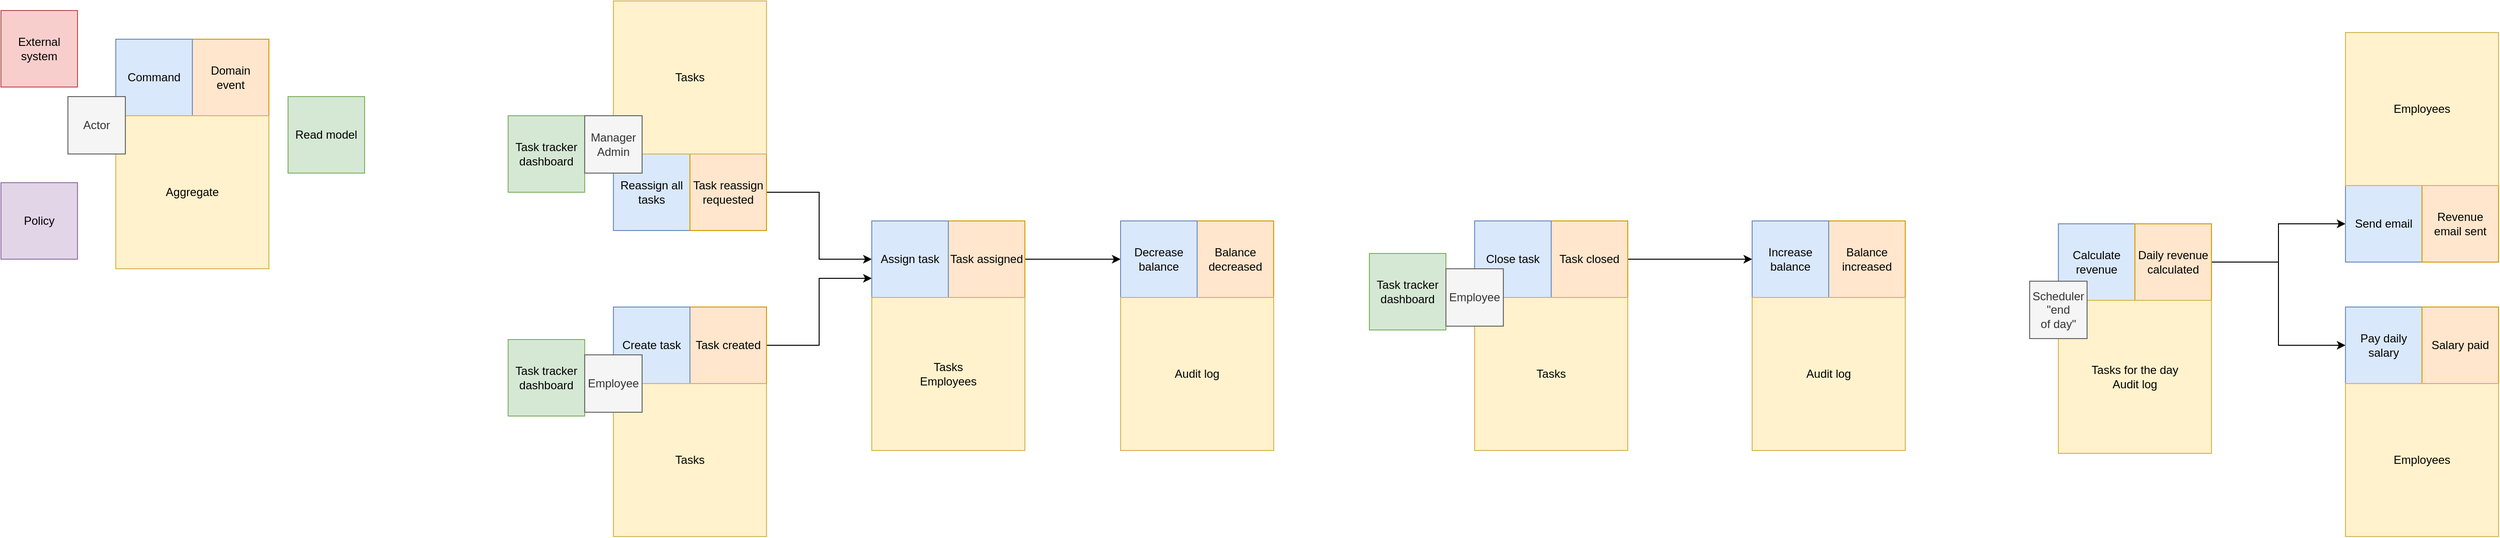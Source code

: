 <mxfile version="17.5.0" type="device" pages="3"><diagram id="i0s1ZeMMAtysg4bC9IOI" name="Event storming"><mxGraphModel dx="1418" dy="806" grid="1" gridSize="10" guides="1" tooltips="1" connect="1" arrows="1" fold="1" page="1" pageScale="1" pageWidth="1169" pageHeight="827" math="0" shadow="0"><root><mxCell id="0"/><mxCell id="1" parent="0"/><mxCell id="eoqZJeD8LEz-Ypblmy1L-1" value="Domain&lt;br&gt;event" style="whiteSpace=wrap;html=1;aspect=fixed;fillColor=#ffe6cc;strokeColor=#d79b00;" parent="1" vertex="1"><mxGeometry x="220" y="60" width="80" height="80" as="geometry"/></mxCell><mxCell id="eoqZJeD8LEz-Ypblmy1L-2" value="Command" style="whiteSpace=wrap;html=1;aspect=fixed;fillColor=#dae8fc;strokeColor=#6c8ebf;" parent="1" vertex="1"><mxGeometry x="140" y="60" width="80" height="80" as="geometry"/></mxCell><mxCell id="eoqZJeD8LEz-Ypblmy1L-4" value="Aggregate" style="whiteSpace=wrap;html=1;aspect=fixed;fillColor=#fff2cc;strokeColor=#d6b656;" parent="1" vertex="1"><mxGeometry x="140" y="140" width="160" height="160" as="geometry"/></mxCell><mxCell id="eoqZJeD8LEz-Ypblmy1L-3" value="Actor" style="whiteSpace=wrap;html=1;aspect=fixed;fillColor=#f5f5f5;strokeColor=#666666;fontColor=#333333;" parent="1" vertex="1"><mxGeometry x="90" y="120" width="60" height="60" as="geometry"/></mxCell><mxCell id="eoqZJeD8LEz-Ypblmy1L-5" value="Policy" style="whiteSpace=wrap;html=1;aspect=fixed;fillColor=#e1d5e7;strokeColor=#9673a6;" parent="1" vertex="1"><mxGeometry x="20" y="210" width="80" height="80" as="geometry"/></mxCell><mxCell id="eoqZJeD8LEz-Ypblmy1L-6" value="Read model" style="whiteSpace=wrap;html=1;aspect=fixed;fillColor=#d5e8d4;strokeColor=#82b366;" parent="1" vertex="1"><mxGeometry x="320" y="120" width="80" height="80" as="geometry"/></mxCell><mxCell id="eoqZJeD8LEz-Ypblmy1L-7" value="External&lt;br&gt;system" style="whiteSpace=wrap;html=1;aspect=fixed;fillColor=#f8cecc;strokeColor=#b85450;" parent="1" vertex="1"><mxGeometry x="20" y="30" width="80" height="80" as="geometry"/></mxCell><mxCell id="eoqZJeD8LEz-Ypblmy1L-8" value="Task tracker&lt;br&gt;dashboard" style="whiteSpace=wrap;html=1;aspect=fixed;fillColor=#d5e8d4;strokeColor=#82b366;" parent="1" vertex="1"><mxGeometry x="550" y="140" width="80" height="80" as="geometry"/></mxCell><mxCell id="eoqZJeD8LEz-Ypblmy1L-25" style="edgeStyle=orthogonalEdgeStyle;rounded=0;orthogonalLoop=1;jettySize=auto;html=1;entryX=0;entryY=0.75;entryDx=0;entryDy=0;" parent="1" source="eoqZJeD8LEz-Ypblmy1L-9" target="eoqZJeD8LEz-Ypblmy1L-13" edge="1"><mxGeometry relative="1" as="geometry"/></mxCell><mxCell id="eoqZJeD8LEz-Ypblmy1L-9" value="Task created" style="whiteSpace=wrap;html=1;aspect=fixed;fillColor=#ffe6cc;strokeColor=#d79b00;" parent="1" vertex="1"><mxGeometry x="740" y="340" width="80" height="80" as="geometry"/></mxCell><mxCell id="9ZqCjHaESG8hGwkp_oLR-4" style="edgeStyle=orthogonalEdgeStyle;rounded=0;orthogonalLoop=1;jettySize=auto;html=1;entryX=0;entryY=0.5;entryDx=0;entryDy=0;" parent="1" source="eoqZJeD8LEz-Ypblmy1L-10" target="9ZqCjHaESG8hGwkp_oLR-2" edge="1"><mxGeometry relative="1" as="geometry"/></mxCell><mxCell id="eoqZJeD8LEz-Ypblmy1L-10" value="Task assigned" style="whiteSpace=wrap;html=1;aspect=fixed;fillColor=#ffe6cc;strokeColor=#d79b00;" parent="1" vertex="1"><mxGeometry x="1010" y="250" width="80" height="80" as="geometry"/></mxCell><mxCell id="eoqZJeD8LEz-Ypblmy1L-11" value="Reassign all&lt;br&gt;tasks" style="whiteSpace=wrap;html=1;aspect=fixed;fillColor=#dae8fc;strokeColor=#6c8ebf;" parent="1" vertex="1"><mxGeometry x="660" y="180" width="80" height="80" as="geometry"/></mxCell><mxCell id="eoqZJeD8LEz-Ypblmy1L-23" style="edgeStyle=orthogonalEdgeStyle;rounded=0;orthogonalLoop=1;jettySize=auto;html=1;" parent="1" source="eoqZJeD8LEz-Ypblmy1L-12" target="eoqZJeD8LEz-Ypblmy1L-13" edge="1"><mxGeometry relative="1" as="geometry"/></mxCell><mxCell id="eoqZJeD8LEz-Ypblmy1L-12" value="Task reassign&lt;br&gt;requested" style="whiteSpace=wrap;html=1;aspect=fixed;fillColor=#ffe6cc;strokeColor=#d79b00;" parent="1" vertex="1"><mxGeometry x="740" y="180" width="80" height="80" as="geometry"/></mxCell><mxCell id="eoqZJeD8LEz-Ypblmy1L-13" value="Assign task" style="whiteSpace=wrap;html=1;aspect=fixed;fillColor=#dae8fc;strokeColor=#6c8ebf;" parent="1" vertex="1"><mxGeometry x="930" y="250" width="80" height="80" as="geometry"/></mxCell><mxCell id="eoqZJeD8LEz-Ypblmy1L-14" value="Create task" style="whiteSpace=wrap;html=1;aspect=fixed;fillColor=#dae8fc;strokeColor=#6c8ebf;" parent="1" vertex="1"><mxGeometry x="660" y="340" width="80" height="80" as="geometry"/></mxCell><mxCell id="eoqZJeD8LEz-Ypblmy1L-17" value="Tasks" style="whiteSpace=wrap;html=1;aspect=fixed;fillColor=#fff2cc;strokeColor=#d6b656;" parent="1" vertex="1"><mxGeometry x="660" y="420" width="160" height="160" as="geometry"/></mxCell><mxCell id="eoqZJeD8LEz-Ypblmy1L-19" value="Tasks&lt;br&gt;Employees" style="whiteSpace=wrap;html=1;aspect=fixed;fillColor=#fff2cc;strokeColor=#d6b656;" parent="1" vertex="1"><mxGeometry x="930" y="330" width="160" height="160" as="geometry"/></mxCell><mxCell id="eoqZJeD8LEz-Ypblmy1L-20" value="Task tracker&lt;br&gt;dashboard" style="whiteSpace=wrap;html=1;aspect=fixed;fillColor=#d5e8d4;strokeColor=#82b366;" parent="1" vertex="1"><mxGeometry x="550" y="374" width="80" height="80" as="geometry"/></mxCell><mxCell id="eoqZJeD8LEz-Ypblmy1L-21" value="Tasks" style="whiteSpace=wrap;html=1;aspect=fixed;fillColor=#fff2cc;strokeColor=#d6b656;" parent="1" vertex="1"><mxGeometry x="660" y="20" width="160" height="160" as="geometry"/></mxCell><mxCell id="eoqZJeD8LEz-Ypblmy1L-29" value="Calculate revenue" style="whiteSpace=wrap;html=1;aspect=fixed;fillColor=#dae8fc;strokeColor=#6c8ebf;" parent="1" vertex="1"><mxGeometry x="2170" y="253" width="80" height="80" as="geometry"/></mxCell><mxCell id="eoqZJeD8LEz-Ypblmy1L-39" style="edgeStyle=orthogonalEdgeStyle;rounded=0;orthogonalLoop=1;jettySize=auto;html=1;entryX=0;entryY=0.5;entryDx=0;entryDy=0;" parent="1" source="eoqZJeD8LEz-Ypblmy1L-31" target="eoqZJeD8LEz-Ypblmy1L-32" edge="1"><mxGeometry relative="1" as="geometry"/></mxCell><mxCell id="eoqZJeD8LEz-Ypblmy1L-40" style="edgeStyle=orthogonalEdgeStyle;rounded=0;orthogonalLoop=1;jettySize=auto;html=1;entryX=0;entryY=0.5;entryDx=0;entryDy=0;" parent="1" source="eoqZJeD8LEz-Ypblmy1L-31" target="eoqZJeD8LEz-Ypblmy1L-36" edge="1"><mxGeometry relative="1" as="geometry"/></mxCell><mxCell id="eoqZJeD8LEz-Ypblmy1L-31" value="Daily revenue calculated" style="whiteSpace=wrap;html=1;aspect=fixed;fillColor=#ffe6cc;strokeColor=#d79b00;" parent="1" vertex="1"><mxGeometry x="2250" y="253" width="80" height="80" as="geometry"/></mxCell><mxCell id="eoqZJeD8LEz-Ypblmy1L-32" value="Send email" style="whiteSpace=wrap;html=1;aspect=fixed;fillColor=#dae8fc;strokeColor=#6c8ebf;" parent="1" vertex="1"><mxGeometry x="2470" y="213" width="80" height="80" as="geometry"/></mxCell><mxCell id="eoqZJeD8LEz-Ypblmy1L-33" value="Revenue email sent" style="whiteSpace=wrap;html=1;aspect=fixed;fillColor=#ffe6cc;strokeColor=#d79b00;" parent="1" vertex="1"><mxGeometry x="2550" y="213" width="80" height="80" as="geometry"/></mxCell><mxCell id="eoqZJeD8LEz-Ypblmy1L-34" value="Tasks for the day&lt;br&gt;Audit log" style="whiteSpace=wrap;html=1;aspect=fixed;fillColor=#fff2cc;strokeColor=#d6b656;" parent="1" vertex="1"><mxGeometry x="2170" y="333" width="160" height="160" as="geometry"/></mxCell><mxCell id="eoqZJeD8LEz-Ypblmy1L-35" value="Employees" style="whiteSpace=wrap;html=1;aspect=fixed;fillColor=#fff2cc;strokeColor=#d6b656;" parent="1" vertex="1"><mxGeometry x="2470" y="53" width="160" height="160" as="geometry"/></mxCell><mxCell id="eoqZJeD8LEz-Ypblmy1L-36" value="Pay daily salary" style="whiteSpace=wrap;html=1;aspect=fixed;fillColor=#dae8fc;strokeColor=#6c8ebf;" parent="1" vertex="1"><mxGeometry x="2470" y="340" width="80" height="80" as="geometry"/></mxCell><mxCell id="eoqZJeD8LEz-Ypblmy1L-37" value="Salary paid" style="whiteSpace=wrap;html=1;aspect=fixed;fillColor=#ffe6cc;strokeColor=#d79b00;" parent="1" vertex="1"><mxGeometry x="2550" y="340" width="80" height="80" as="geometry"/></mxCell><mxCell id="eoqZJeD8LEz-Ypblmy1L-38" value="Employees" style="whiteSpace=wrap;html=1;aspect=fixed;fillColor=#fff2cc;strokeColor=#d6b656;" parent="1" vertex="1"><mxGeometry x="2470" y="420" width="160" height="160" as="geometry"/></mxCell><mxCell id="eoqZJeD8LEz-Ypblmy1L-15" value="Manager&lt;br&gt;Admin" style="whiteSpace=wrap;html=1;aspect=fixed;fillColor=#f5f5f5;fontColor=#333333;strokeColor=#666666;" parent="1" vertex="1"><mxGeometry x="630" y="140" width="60" height="60" as="geometry"/></mxCell><mxCell id="eoqZJeD8LEz-Ypblmy1L-16" value="Employee" style="whiteSpace=wrap;html=1;aspect=fixed;fillColor=#f5f5f5;strokeColor=#666666;fontColor=#333333;" parent="1" vertex="1"><mxGeometry x="630" y="390" width="60" height="60" as="geometry"/></mxCell><mxCell id="eoqZJeD8LEz-Ypblmy1L-30" value="Scheduler&lt;br&gt;&quot;end&lt;br&gt;of day&quot;" style="whiteSpace=wrap;html=1;aspect=fixed;fillColor=#f5f5f5;strokeColor=#666666;fontColor=#333333;" parent="1" vertex="1"><mxGeometry x="2140" y="313" width="60" height="60" as="geometry"/></mxCell><mxCell id="9ZqCjHaESG8hGwkp_oLR-1" value="Balance decreased" style="whiteSpace=wrap;html=1;aspect=fixed;fillColor=#ffe6cc;strokeColor=#d79b00;" parent="1" vertex="1"><mxGeometry x="1270" y="250" width="80" height="80" as="geometry"/></mxCell><mxCell id="9ZqCjHaESG8hGwkp_oLR-2" value="Decrease balance" style="whiteSpace=wrap;html=1;aspect=fixed;fillColor=#dae8fc;strokeColor=#6c8ebf;" parent="1" vertex="1"><mxGeometry x="1190" y="250" width="80" height="80" as="geometry"/></mxCell><mxCell id="9ZqCjHaESG8hGwkp_oLR-3" value="Audit log" style="whiteSpace=wrap;html=1;aspect=fixed;fillColor=#fff2cc;strokeColor=#d6b656;" parent="1" vertex="1"><mxGeometry x="1190" y="330" width="160" height="160" as="geometry"/></mxCell><mxCell id="9ZqCjHaESG8hGwkp_oLR-13" style="edgeStyle=orthogonalEdgeStyle;rounded=0;orthogonalLoop=1;jettySize=auto;html=1;entryX=0;entryY=0.5;entryDx=0;entryDy=0;" parent="1" source="9ZqCjHaESG8hGwkp_oLR-5" target="9ZqCjHaESG8hGwkp_oLR-11" edge="1"><mxGeometry relative="1" as="geometry"/></mxCell><mxCell id="9ZqCjHaESG8hGwkp_oLR-5" value="Task closed" style="whiteSpace=wrap;html=1;aspect=fixed;fillColor=#ffe6cc;strokeColor=#d79b00;" parent="1" vertex="1"><mxGeometry x="1640" y="250" width="80" height="80" as="geometry"/></mxCell><mxCell id="9ZqCjHaESG8hGwkp_oLR-6" value="Close task" style="whiteSpace=wrap;html=1;aspect=fixed;fillColor=#dae8fc;strokeColor=#6c8ebf;" parent="1" vertex="1"><mxGeometry x="1560" y="250" width="80" height="80" as="geometry"/></mxCell><mxCell id="9ZqCjHaESG8hGwkp_oLR-7" value="Tasks" style="whiteSpace=wrap;html=1;aspect=fixed;fillColor=#fff2cc;strokeColor=#d6b656;" parent="1" vertex="1"><mxGeometry x="1560" y="330" width="160" height="160" as="geometry"/></mxCell><mxCell id="9ZqCjHaESG8hGwkp_oLR-8" value="Task tracker&lt;br&gt;dashboard" style="whiteSpace=wrap;html=1;aspect=fixed;fillColor=#d5e8d4;strokeColor=#82b366;" parent="1" vertex="1"><mxGeometry x="1450" y="284" width="80" height="80" as="geometry"/></mxCell><mxCell id="9ZqCjHaESG8hGwkp_oLR-9" value="Employee" style="whiteSpace=wrap;html=1;aspect=fixed;fillColor=#f5f5f5;strokeColor=#666666;fontColor=#333333;" parent="1" vertex="1"><mxGeometry x="1530" y="300" width="60" height="60" as="geometry"/></mxCell><mxCell id="9ZqCjHaESG8hGwkp_oLR-10" value="Balance increased" style="whiteSpace=wrap;html=1;aspect=fixed;fillColor=#ffe6cc;strokeColor=#d79b00;" parent="1" vertex="1"><mxGeometry x="1930" y="250" width="80" height="80" as="geometry"/></mxCell><mxCell id="9ZqCjHaESG8hGwkp_oLR-11" value="Increase balance" style="whiteSpace=wrap;html=1;aspect=fixed;fillColor=#dae8fc;strokeColor=#6c8ebf;" parent="1" vertex="1"><mxGeometry x="1850" y="250" width="80" height="80" as="geometry"/></mxCell><mxCell id="9ZqCjHaESG8hGwkp_oLR-12" value="Audit log" style="whiteSpace=wrap;html=1;aspect=fixed;fillColor=#fff2cc;strokeColor=#d6b656;" parent="1" vertex="1"><mxGeometry x="1850" y="330" width="160" height="160" as="geometry"/></mxCell></root></mxGraphModel></diagram><diagram id="LavdqFf-h9MBwh66i4RD" name="Data model"><mxGraphModel dx="1418" dy="806" grid="1" gridSize="10" guides="1" tooltips="1" connect="1" arrows="1" fold="1" page="1" pageScale="1" pageWidth="1169" pageHeight="827" math="0" shadow="0"><root><mxCell id="0"/><mxCell id="1" parent="0"/><mxCell id="nfPbN-RQiGOAMZb3zWGa-15" value="Authentication and Authorization domain" style="swimlane;" parent="1" vertex="1"><mxGeometry x="40" y="40" width="590" height="130" as="geometry"/></mxCell><mxCell id="nfPbN-RQiGOAMZb3zWGa-7" value="Account" style="rounded=1;whiteSpace=wrap;html=1;" parent="nfPbN-RQiGOAMZb3zWGa-15" vertex="1"><mxGeometry x="230" y="50" width="120" height="60" as="geometry"/></mxCell><mxCell id="nfPbN-RQiGOAMZb3zWGa-8" value="Auth" style="whiteSpace=wrap;html=1;rounded=1;" parent="nfPbN-RQiGOAMZb3zWGa-15" vertex="1"><mxGeometry x="30" y="50" width="120" height="60" as="geometry"/></mxCell><mxCell id="nfPbN-RQiGOAMZb3zWGa-5" value="" style="edgeStyle=orthogonalEdgeStyle;rounded=0;orthogonalLoop=1;jettySize=auto;html=1;" parent="nfPbN-RQiGOAMZb3zWGa-15" source="nfPbN-RQiGOAMZb3zWGa-7" target="nfPbN-RQiGOAMZb3zWGa-8" edge="1"><mxGeometry relative="1" as="geometry"/></mxCell><mxCell id="nfPbN-RQiGOAMZb3zWGa-9" value="Role" style="whiteSpace=wrap;html=1;rounded=1;" parent="nfPbN-RQiGOAMZb3zWGa-15" vertex="1"><mxGeometry x="430" y="50" width="120" height="60" as="geometry"/></mxCell><mxCell id="nfPbN-RQiGOAMZb3zWGa-6" value="" style="edgeStyle=orthogonalEdgeStyle;rounded=0;orthogonalLoop=1;jettySize=auto;html=1;" parent="nfPbN-RQiGOAMZb3zWGa-15" source="nfPbN-RQiGOAMZb3zWGa-7" target="nfPbN-RQiGOAMZb3zWGa-9" edge="1"><mxGeometry relative="1" as="geometry"/></mxCell><mxCell id="nfPbN-RQiGOAMZb3zWGa-16" value="Accounting domain" style="swimlane;" parent="1" vertex="1"><mxGeometry x="40" y="390" width="590" height="260" as="geometry"/></mxCell><mxCell id="H0qfF9vFB_jcE_0VoGy4-1" value="Audit log" style="whiteSpace=wrap;html=1;rounded=1;" parent="nfPbN-RQiGOAMZb3zWGa-16" vertex="1"><mxGeometry x="30" y="160" width="120" height="60" as="geometry"/></mxCell><mxCell id="nfPbN-RQiGOAMZb3zWGa-32" value="" style="edgeStyle=orthogonalEdgeStyle;rounded=0;orthogonalLoop=1;jettySize=auto;html=1;startArrow=none;startFill=0;endArrow=classic;endFill=1;" parent="nfPbN-RQiGOAMZb3zWGa-16" source="nfPbN-RQiGOAMZb3zWGa-11" target="nfPbN-RQiGOAMZb3zWGa-31" edge="1"><mxGeometry relative="1" as="geometry"/></mxCell><mxCell id="nfPbN-RQiGOAMZb3zWGa-34" style="edgeStyle=orthogonalEdgeStyle;rounded=0;orthogonalLoop=1;jettySize=auto;html=1;entryX=0.5;entryY=0;entryDx=0;entryDy=0;startArrow=none;startFill=0;endArrow=classic;endFill=1;" parent="nfPbN-RQiGOAMZb3zWGa-16" source="nfPbN-RQiGOAMZb3zWGa-11" target="H0qfF9vFB_jcE_0VoGy4-1" edge="1"><mxGeometry relative="1" as="geometry"/></mxCell><mxCell id="nfPbN-RQiGOAMZb3zWGa-11" value="Account" style="rounded=1;whiteSpace=wrap;html=1;" parent="nfPbN-RQiGOAMZb3zWGa-16" vertex="1"><mxGeometry x="30" y="50" width="120" height="60" as="geometry"/></mxCell><mxCell id="nfPbN-RQiGOAMZb3zWGa-31" value="Tasks" style="whiteSpace=wrap;html=1;rounded=1;" parent="nfPbN-RQiGOAMZb3zWGa-16" vertex="1"><mxGeometry x="230" y="50" width="120" height="60" as="geometry"/></mxCell><mxCell id="nfPbN-RQiGOAMZb3zWGa-39" value="Cost" style="whiteSpace=wrap;html=1;rounded=1;" parent="nfPbN-RQiGOAMZb3zWGa-16" vertex="1"><mxGeometry x="230" y="160" width="120" height="60" as="geometry"/></mxCell><mxCell id="nfPbN-RQiGOAMZb3zWGa-40" value="" style="edgeStyle=orthogonalEdgeStyle;rounded=0;orthogonalLoop=1;jettySize=auto;html=1;startArrow=none;startFill=0;endArrow=classic;endFill=1;" parent="nfPbN-RQiGOAMZb3zWGa-16" source="nfPbN-RQiGOAMZb3zWGa-31" target="nfPbN-RQiGOAMZb3zWGa-39" edge="1"><mxGeometry relative="1" as="geometry"/></mxCell><mxCell id="nfPbN-RQiGOAMZb3zWGa-22" value="Task tracker domain" style="swimlane;" parent="1" vertex="1"><mxGeometry x="40" y="220" width="590" height="130" as="geometry"/></mxCell><mxCell id="V8b8DMd93W_H1kp2jNKx-1" value="Account" style="rounded=1;whiteSpace=wrap;html=1;" parent="nfPbN-RQiGOAMZb3zWGa-22" vertex="1"><mxGeometry x="30" y="50" width="120" height="60" as="geometry"/></mxCell><mxCell id="HZWrvxXGHugSejxNR1-y-1" value="Tasks" style="whiteSpace=wrap;html=1;rounded=1;" parent="nfPbN-RQiGOAMZb3zWGa-22" vertex="1"><mxGeometry x="230" y="50" width="120" height="60" as="geometry"/></mxCell><mxCell id="nfPbN-RQiGOAMZb3zWGa-10" style="edgeStyle=orthogonalEdgeStyle;rounded=0;orthogonalLoop=1;jettySize=auto;html=1;entryX=0;entryY=0.5;entryDx=0;entryDy=0;" parent="nfPbN-RQiGOAMZb3zWGa-22" source="V8b8DMd93W_H1kp2jNKx-1" target="HZWrvxXGHugSejxNR1-y-1" edge="1"><mxGeometry relative="1" as="geometry"/></mxCell><mxCell id="nfPbN-RQiGOAMZb3zWGa-3" value="Status" style="whiteSpace=wrap;html=1;rounded=1;" parent="nfPbN-RQiGOAMZb3zWGa-22" vertex="1"><mxGeometry x="430" y="50" width="120" height="60" as="geometry"/></mxCell><mxCell id="nfPbN-RQiGOAMZb3zWGa-4" value="" style="edgeStyle=orthogonalEdgeStyle;rounded=0;orthogonalLoop=1;jettySize=auto;html=1;" parent="nfPbN-RQiGOAMZb3zWGa-22" source="HZWrvxXGHugSejxNR1-y-1" target="nfPbN-RQiGOAMZb3zWGa-3" edge="1"><mxGeometry relative="1" as="geometry"/></mxCell><mxCell id="nfPbN-RQiGOAMZb3zWGa-28" style="edgeStyle=orthogonalEdgeStyle;rounded=0;orthogonalLoop=1;jettySize=auto;html=1;entryX=0.5;entryY=1;entryDx=0;entryDy=0;dashed=1;startArrow=block;startFill=0;endArrow=block;endFill=0;" parent="1" source="V8b8DMd93W_H1kp2jNKx-1" target="nfPbN-RQiGOAMZb3zWGa-7" edge="1"><mxGeometry relative="1" as="geometry"><Array as="points"><mxPoint x="130" y="200"/><mxPoint x="330" y="200"/></Array></mxGeometry></mxCell><mxCell id="nfPbN-RQiGOAMZb3zWGa-30" style="edgeStyle=orthogonalEdgeStyle;rounded=0;orthogonalLoop=1;jettySize=auto;html=1;entryX=0.5;entryY=0;entryDx=0;entryDy=0;dashed=1;startArrow=block;startFill=0;endArrow=block;endFill=0;" parent="1" source="V8b8DMd93W_H1kp2jNKx-1" target="nfPbN-RQiGOAMZb3zWGa-11" edge="1"><mxGeometry relative="1" as="geometry"/></mxCell><mxCell id="nfPbN-RQiGOAMZb3zWGa-33" style="edgeStyle=orthogonalEdgeStyle;rounded=0;orthogonalLoop=1;jettySize=auto;html=1;entryX=0.5;entryY=1;entryDx=0;entryDy=0;dashed=1;startArrow=block;startFill=0;endArrow=block;endFill=0;" parent="1" source="nfPbN-RQiGOAMZb3zWGa-31" target="HZWrvxXGHugSejxNR1-y-1" edge="1"><mxGeometry relative="1" as="geometry"/></mxCell><mxCell id="nfPbN-RQiGOAMZb3zWGa-35" value="Status" style="whiteSpace=wrap;html=1;rounded=1;" parent="1" vertex="1"><mxGeometry x="470" y="440" width="120" height="60" as="geometry"/></mxCell><mxCell id="nfPbN-RQiGOAMZb3zWGa-36" value="" style="edgeStyle=orthogonalEdgeStyle;rounded=0;orthogonalLoop=1;jettySize=auto;html=1;startArrow=none;startFill=0;endArrow=classic;endFill=1;" parent="1" source="nfPbN-RQiGOAMZb3zWGa-31" target="nfPbN-RQiGOAMZb3zWGa-35" edge="1"><mxGeometry relative="1" as="geometry"/></mxCell><mxCell id="nfPbN-RQiGOAMZb3zWGa-41" style="edgeStyle=orthogonalEdgeStyle;rounded=0;orthogonalLoop=1;jettySize=auto;html=1;entryX=0.5;entryY=0;entryDx=0;entryDy=0;startArrow=block;startFill=0;endArrow=block;endFill=0;dashed=1;" parent="1" source="nfPbN-RQiGOAMZb3zWGa-3" target="nfPbN-RQiGOAMZb3zWGa-35" edge="1"><mxGeometry relative="1" as="geometry"/></mxCell><mxCell id="xhROFDMljT1xjuW9Wzc2-1" value="Analytics domain" style="swimlane;" parent="1" vertex="1"><mxGeometry x="660" y="220" width="210" height="270" as="geometry"/></mxCell><mxCell id="xhROFDMljT1xjuW9Wzc2-2" value="Account" style="rounded=1;whiteSpace=wrap;html=1;" parent="xhROFDMljT1xjuW9Wzc2-1" vertex="1"><mxGeometry x="30" y="50" width="120" height="60" as="geometry"/></mxCell><mxCell id="69dUb1G0lMcvkfq494Tj-1" value="Audit log" style="whiteSpace=wrap;html=1;rounded=1;" vertex="1" parent="1"><mxGeometry x="690" y="410" width="120" height="60" as="geometry"/></mxCell><mxCell id="69dUb1G0lMcvkfq494Tj-2" value="" style="edgeStyle=orthogonalEdgeStyle;rounded=0;orthogonalLoop=1;jettySize=auto;html=1;" edge="1" parent="1" source="xhROFDMljT1xjuW9Wzc2-2" target="69dUb1G0lMcvkfq494Tj-1"><mxGeometry relative="1" as="geometry"/></mxCell><mxCell id="69dUb1G0lMcvkfq494Tj-3" style="edgeStyle=orthogonalEdgeStyle;rounded=0;orthogonalLoop=1;jettySize=auto;html=1;exitX=0.75;exitY=1;exitDx=0;exitDy=0;entryX=0.5;entryY=0;entryDx=0;entryDy=0;startArrow=block;startFill=0;dashed=1;endArrow=block;endFill=0;" edge="1" parent="1" source="nfPbN-RQiGOAMZb3zWGa-7" target="xhROFDMljT1xjuW9Wzc2-2"><mxGeometry relative="1" as="geometry"/></mxCell><mxCell id="69dUb1G0lMcvkfq494Tj-5" style="edgeStyle=orthogonalEdgeStyle;rounded=0;orthogonalLoop=1;jettySize=auto;html=1;exitX=0.75;exitY=1;exitDx=0;exitDy=0;entryX=0.5;entryY=1;entryDx=0;entryDy=0;dashed=1;startArrow=block;startFill=0;endArrow=block;endFill=0;" edge="1" parent="1" source="H0qfF9vFB_jcE_0VoGy4-1" target="69dUb1G0lMcvkfq494Tj-1"><mxGeometry relative="1" as="geometry"/></mxCell></root></mxGraphModel></diagram><diagram id="s2sBPXuR5YQH3I6Evf9K" name="Services"><mxGraphModel dx="1418" dy="806" grid="1" gridSize="10" guides="1" tooltips="1" connect="1" arrows="1" fold="1" page="1" pageScale="1" pageWidth="1169" pageHeight="827" math="0" shadow="0"><root><mxCell id="0"/><mxCell id="1" parent="0"/><mxCell id="zYPG5GEQ-vDjXnihqCXq-8" style="edgeStyle=orthogonalEdgeStyle;rounded=0;orthogonalLoop=1;jettySize=auto;html=1;exitX=0.5;exitY=0;exitDx=0;exitDy=0;entryX=0;entryY=0.5;entryDx=0;entryDy=0;startArrow=none;startFill=0;endArrow=classic;endFill=1;" parent="1" source="1ALZUeZHak-gpyUIQIHJ-3" target="JW497HcySfIgJKPAjR0r-1" edge="1"><mxGeometry relative="1" as="geometry"/></mxCell><mxCell id="zYPG5GEQ-vDjXnihqCXq-9" style="edgeStyle=orthogonalEdgeStyle;rounded=0;orthogonalLoop=1;jettySize=auto;html=1;exitX=1;exitY=0.5;exitDx=0;exitDy=0;entryX=0;entryY=0.5;entryDx=0;entryDy=0;startArrow=none;startFill=0;endArrow=classic;endFill=1;" parent="1" source="1ALZUeZHak-gpyUIQIHJ-3" target="zYPG5GEQ-vDjXnihqCXq-6" edge="1"><mxGeometry relative="1" as="geometry"/></mxCell><mxCell id="GKjxpLEB0NwoKkCe6lxL-4" style="edgeStyle=orthogonalEdgeStyle;rounded=0;orthogonalLoop=1;jettySize=auto;html=1;exitX=0.5;exitY=1;exitDx=0;exitDy=0;entryX=0;entryY=0.5;entryDx=0;entryDy=0;startArrow=none;startFill=0;endArrow=classic;endFill=1;" edge="1" parent="1" source="1ALZUeZHak-gpyUIQIHJ-3" target="GKjxpLEB0NwoKkCe6lxL-1"><mxGeometry relative="1" as="geometry"/></mxCell><mxCell id="1ALZUeZHak-gpyUIQIHJ-3" value="Auth service" style="ellipse;whiteSpace=wrap;html=1;" parent="1" vertex="1"><mxGeometry x="250" y="300" width="120" height="80" as="geometry"/></mxCell><mxCell id="1ALZUeZHak-gpyUIQIHJ-5" style="edgeStyle=orthogonalEdgeStyle;rounded=0;orthogonalLoop=1;jettySize=auto;html=1;entryX=0;entryY=0.5;entryDx=0;entryDy=0;startArrow=none;startFill=0;endArrow=classic;endFill=1;" parent="1" source="1ALZUeZHak-gpyUIQIHJ-4" target="1ALZUeZHak-gpyUIQIHJ-3" edge="1"><mxGeometry relative="1" as="geometry"/></mxCell><mxCell id="1ALZUeZHak-gpyUIQIHJ-4" value="Actor" style="shape=umlActor;verticalLabelPosition=bottom;verticalAlign=top;html=1;outlineConnect=0;" parent="1" vertex="1"><mxGeometry x="120" y="310" width="30" height="60" as="geometry"/></mxCell><mxCell id="JW497HcySfIgJKPAjR0r-1" value="Task tracker service" style="ellipse;whiteSpace=wrap;html=1;" parent="1" vertex="1"><mxGeometry x="715" y="150" width="120" height="80" as="geometry"/></mxCell><mxCell id="ziGfCXgYClCbv4alS7o7-11" style="edgeStyle=orthogonalEdgeStyle;rounded=0;orthogonalLoop=1;jettySize=auto;html=1;exitX=0.5;exitY=1;exitDx=0;exitDy=0;entryX=1;entryY=0.5;entryDx=0;entryDy=0;dashed=1;startArrow=none;startFill=0;endArrow=classic;endFill=1;" parent="1" source="JW497HcySfIgJKPAjR0r-2" target="ziGfCXgYClCbv4alS7o7-3" edge="1"><mxGeometry relative="1" as="geometry"/></mxCell><mxCell id="ziGfCXgYClCbv4alS7o7-12" style="edgeStyle=orthogonalEdgeStyle;rounded=0;orthogonalLoop=1;jettySize=auto;html=1;exitX=0.5;exitY=0;exitDx=0;exitDy=0;entryX=0.5;entryY=1;entryDx=0;entryDy=0;dashed=1;startArrow=none;startFill=0;endArrow=classic;endFill=1;" parent="1" source="JW497HcySfIgJKPAjR0r-2" target="JW497HcySfIgJKPAjR0r-1" edge="1"><mxGeometry relative="1" as="geometry"/></mxCell><mxCell id="JW497HcySfIgJKPAjR0r-2" value="Accounting service" style="ellipse;whiteSpace=wrap;html=1;" parent="1" vertex="1"><mxGeometry x="715" y="572" width="120" height="80" as="geometry"/></mxCell><mxCell id="HXg3lCqK9Oyxe_AXMjco-3" value="Tasks" style="shape=cylinder3;whiteSpace=wrap;html=1;boundedLbl=1;backgroundOutline=1;size=15;" parent="1" vertex="1"><mxGeometry x="795" y="90" width="60" height="80" as="geometry"/></mxCell><mxCell id="HXg3lCqK9Oyxe_AXMjco-4" value="Tasks&lt;br&gt;Audit log" style="shape=cylinder3;whiteSpace=wrap;html=1;boundedLbl=1;backgroundOutline=1;size=15;" parent="1" vertex="1"><mxGeometry x="815" y="612" width="90" height="110" as="geometry"/></mxCell><mxCell id="5S3YpRbe19R_ISPdm2ed-1" value="Accounts" style="shape=cylinder3;whiteSpace=wrap;html=1;boundedLbl=1;backgroundOutline=1;size=15;" parent="1" vertex="1"><mxGeometry x="230" y="240" width="60" height="80" as="geometry"/></mxCell><mxCell id="ziGfCXgYClCbv4alS7o7-8" style="edgeStyle=orthogonalEdgeStyle;rounded=0;orthogonalLoop=1;jettySize=auto;html=1;entryX=0;entryY=0.5;entryDx=0;entryDy=0;dashed=1;startArrow=none;startFill=0;endArrow=classic;endFill=1;" parent="1" source="ziGfCXgYClCbv4alS7o7-1" target="JW497HcySfIgJKPAjR0r-2" edge="1"><mxGeometry relative="1" as="geometry"/></mxCell><mxCell id="ziGfCXgYClCbv4alS7o7-1" value="Email service" style="ellipse;whiteSpace=wrap;html=1;" parent="1" vertex="1"><mxGeometry x="295" y="572" width="120" height="80" as="geometry"/></mxCell><mxCell id="ziGfCXgYClCbv4alS7o7-2" value="Audit log" style="shape=cylinder3;whiteSpace=wrap;html=1;boundedLbl=1;backgroundOutline=1;size=15;" parent="1" vertex="1"><mxGeometry x="265" y="617" width="60" height="80" as="geometry"/></mxCell><mxCell id="ziGfCXgYClCbv4alS7o7-10" style="edgeStyle=orthogonalEdgeStyle;rounded=0;orthogonalLoop=1;jettySize=auto;html=1;exitX=1;exitY=0;exitDx=0;exitDy=0;entryX=0;entryY=1;entryDx=0;entryDy=0;dashed=1;startArrow=none;startFill=0;endArrow=classic;endFill=1;" parent="1" source="ziGfCXgYClCbv4alS7o7-3" target="JW497HcySfIgJKPAjR0r-2" edge="1"><mxGeometry relative="1" as="geometry"/></mxCell><mxCell id="ziGfCXgYClCbv4alS7o7-3" value="Paying service" style="ellipse;whiteSpace=wrap;html=1;" parent="1" vertex="1"><mxGeometry x="505" y="682" width="120" height="80" as="geometry"/></mxCell><mxCell id="ziGfCXgYClCbv4alS7o7-4" value="Audit log" style="shape=cylinder3;whiteSpace=wrap;html=1;boundedLbl=1;backgroundOutline=1;size=15;" parent="1" vertex="1"><mxGeometry x="465" y="732" width="90" height="95" as="geometry"/></mxCell><mxCell id="zYPG5GEQ-vDjXnihqCXq-2" value="" style="endArrow=classic;html=1;rounded=0;" parent="1" edge="1"><mxGeometry relative="1" as="geometry"><mxPoint x="50" y="100" as="sourcePoint"/><mxPoint x="300" y="100" as="targetPoint"/></mxGeometry></mxCell><mxCell id="zYPG5GEQ-vDjXnihqCXq-3" value="Synchronous" style="edgeLabel;resizable=0;html=1;align=center;verticalAlign=middle;" parent="zYPG5GEQ-vDjXnihqCXq-2" connectable="0" vertex="1"><mxGeometry relative="1" as="geometry"/></mxCell><mxCell id="zYPG5GEQ-vDjXnihqCXq-4" value="" style="endArrow=classic;html=1;rounded=0;dashed=1;" parent="1" edge="1"><mxGeometry relative="1" as="geometry"><mxPoint x="50" y="129.5" as="sourcePoint"/><mxPoint x="300" y="129.5" as="targetPoint"/></mxGeometry></mxCell><mxCell id="zYPG5GEQ-vDjXnihqCXq-5" value="Asynchronous" style="edgeLabel;resizable=0;html=1;align=center;verticalAlign=middle;" parent="zYPG5GEQ-vDjXnihqCXq-4" connectable="0" vertex="1"><mxGeometry relative="1" as="geometry"><mxPoint x="-1" as="offset"/></mxGeometry></mxCell><mxCell id="zYPG5GEQ-vDjXnihqCXq-10" style="edgeStyle=orthogonalEdgeStyle;rounded=0;orthogonalLoop=1;jettySize=auto;html=1;exitX=0.5;exitY=1;exitDx=0;exitDy=0;entryX=0;entryY=0;entryDx=0;entryDy=0;startArrow=none;startFill=0;endArrow=classic;endFill=1;dashed=1;" parent="1" source="zYPG5GEQ-vDjXnihqCXq-6" target="JW497HcySfIgJKPAjR0r-2" edge="1"><mxGeometry relative="1" as="geometry"/></mxCell><mxCell id="zYPG5GEQ-vDjXnihqCXq-6" value="Analytics service" style="ellipse;whiteSpace=wrap;html=1;" parent="1" vertex="1"><mxGeometry x="550" y="300" width="120" height="80" as="geometry"/></mxCell><mxCell id="zYPG5GEQ-vDjXnihqCXq-7" value="Audit log" style="shape=cylinder3;whiteSpace=wrap;html=1;boundedLbl=1;backgroundOutline=1;size=15;" parent="1" vertex="1"><mxGeometry x="630" y="240" width="60" height="80" as="geometry"/></mxCell><mxCell id="GKjxpLEB0NwoKkCe6lxL-3" style="edgeStyle=orthogonalEdgeStyle;rounded=0;orthogonalLoop=1;jettySize=auto;html=1;exitX=0.5;exitY=1;exitDx=0;exitDy=0;entryX=0.05;entryY=0.313;entryDx=0;entryDy=0;entryPerimeter=0;dashed=1;startArrow=none;startFill=0;endArrow=classic;endFill=1;" edge="1" parent="1" source="GKjxpLEB0NwoKkCe6lxL-1" target="JW497HcySfIgJKPAjR0r-2"><mxGeometry relative="1" as="geometry"/></mxCell><mxCell id="GKjxpLEB0NwoKkCe6lxL-1" value="Accounting dashboard service" style="ellipse;whiteSpace=wrap;html=1;" vertex="1" parent="1"><mxGeometry x="390" y="450" width="120" height="80" as="geometry"/></mxCell><mxCell id="GKjxpLEB0NwoKkCe6lxL-2" value="Audit log" style="shape=cylinder3;whiteSpace=wrap;html=1;boundedLbl=1;backgroundOutline=1;size=15;" vertex="1" parent="1"><mxGeometry x="485" y="400" width="60" height="80" as="geometry"/></mxCell></root></mxGraphModel></diagram></mxfile>